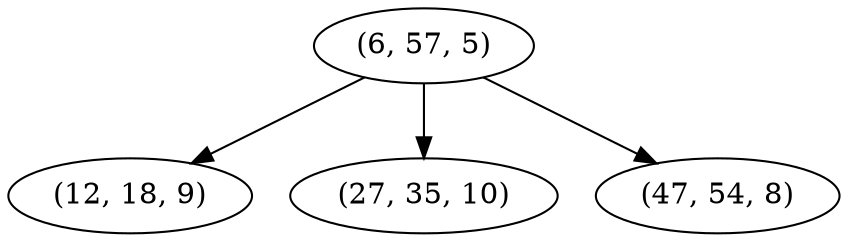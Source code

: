 digraph tree {
    "(6, 57, 5)";
    "(12, 18, 9)";
    "(27, 35, 10)";
    "(47, 54, 8)";
    "(6, 57, 5)" -> "(12, 18, 9)";
    "(6, 57, 5)" -> "(27, 35, 10)";
    "(6, 57, 5)" -> "(47, 54, 8)";
}
